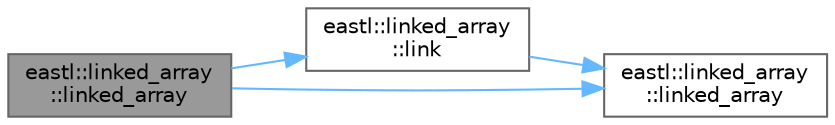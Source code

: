 digraph "eastl::linked_array::linked_array"
{
 // LATEX_PDF_SIZE
  bgcolor="transparent";
  edge [fontname=Helvetica,fontsize=10,labelfontname=Helvetica,labelfontsize=10];
  node [fontname=Helvetica,fontsize=10,shape=box,height=0.2,width=0.4];
  rankdir="LR";
  Node1 [id="Node000001",label="eastl::linked_array\l::linked_array",height=0.2,width=0.4,color="gray40", fillcolor="grey60", style="filled", fontcolor="black",tooltip=" "];
  Node1 -> Node2 [id="edge4_Node000001_Node000002",color="steelblue1",style="solid",tooltip=" "];
  Node2 [id="Node000002",label="eastl::linked_array\l::link",height=0.2,width=0.4,color="grey40", fillcolor="white", style="filled",URL="$classeastl_1_1linked__array.html#aa49dcb9129ed40496f92cc5c6860cc69",tooltip=" "];
  Node2 -> Node3 [id="edge5_Node000002_Node000003",color="steelblue1",style="solid",tooltip=" "];
  Node3 [id="Node000003",label="eastl::linked_array\l::linked_array",height=0.2,width=0.4,color="grey40", fillcolor="white", style="filled",URL="$classeastl_1_1linked__array.html#a8e5045f48d4da0b87b347cdff3b11454",tooltip=" "];
  Node1 -> Node3 [id="edge6_Node000001_Node000003",color="steelblue1",style="solid",tooltip=" "];
}
